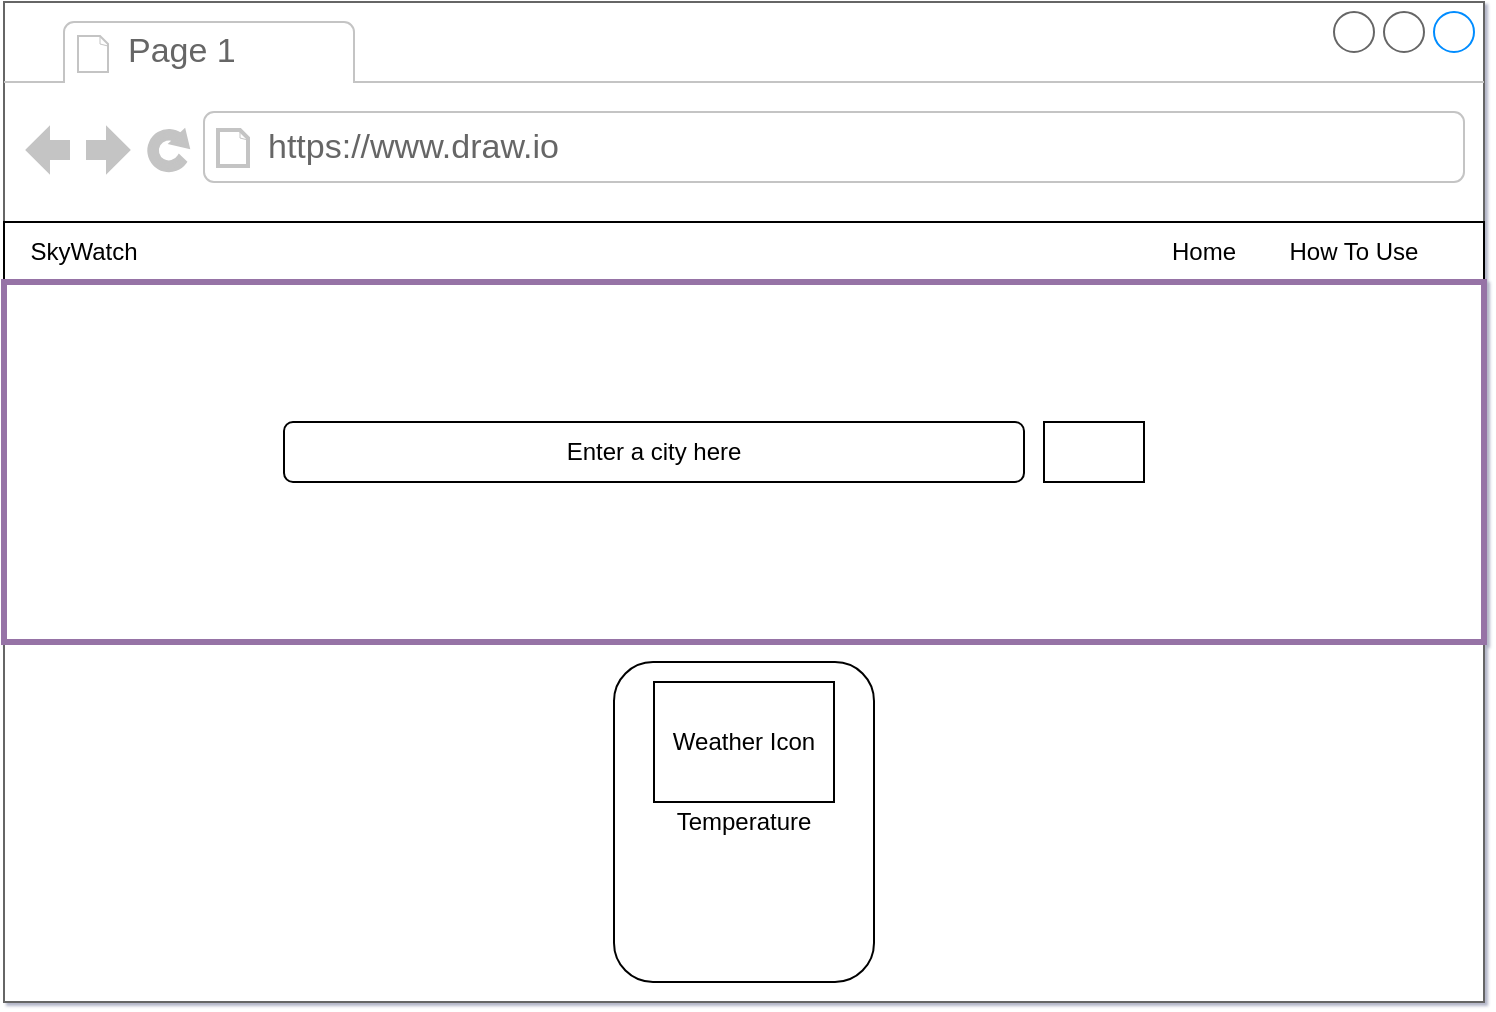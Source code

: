 <mxfile version="13.5.8" type="github">
  <diagram id="4gmifbBsw1wVdD3g1SvQ" name="Landing-Page">
    <mxGraphModel dx="1122" dy="763" grid="1" gridSize="10" guides="1" tooltips="1" connect="1" arrows="1" fold="1" page="1" pageScale="1" pageWidth="850" pageHeight="1100" math="0" shadow="1">
      <root>
        <mxCell id="0" />
        <mxCell id="1" parent="0" />
        <mxCell id="kOIh05Z3Fd0eMTUpWkOt-1" value="" style="strokeWidth=1;shadow=0;dashed=0;align=center;html=1;shape=mxgraph.mockup.containers.browserWindow;rSize=0;strokeColor=#666666;strokeColor2=#008cff;strokeColor3=#c4c4c4;mainText=,;recursiveResize=0;" vertex="1" parent="1">
          <mxGeometry x="70" y="80" width="740" height="500" as="geometry" />
        </mxCell>
        <mxCell id="kOIh05Z3Fd0eMTUpWkOt-2" value="Page 1" style="strokeWidth=1;shadow=0;dashed=0;align=center;html=1;shape=mxgraph.mockup.containers.anchor;fontSize=17;fontColor=#666666;align=left;" vertex="1" parent="kOIh05Z3Fd0eMTUpWkOt-1">
          <mxGeometry x="60" y="12" width="110" height="26" as="geometry" />
        </mxCell>
        <mxCell id="kOIh05Z3Fd0eMTUpWkOt-3" value="https://www.draw.io" style="strokeWidth=1;shadow=0;dashed=0;align=center;html=1;shape=mxgraph.mockup.containers.anchor;rSize=0;fontSize=17;fontColor=#666666;align=left;" vertex="1" parent="kOIh05Z3Fd0eMTUpWkOt-1">
          <mxGeometry x="130" y="60" width="250" height="26" as="geometry" />
        </mxCell>
        <mxCell id="kOIh05Z3Fd0eMTUpWkOt-4" value="" style="rounded=0;whiteSpace=wrap;html=1;" vertex="1" parent="kOIh05Z3Fd0eMTUpWkOt-1">
          <mxGeometry y="110" width="740" height="30" as="geometry" />
        </mxCell>
        <mxCell id="kOIh05Z3Fd0eMTUpWkOt-5" value="SkyWatch" style="text;html=1;strokeColor=none;fillColor=none;align=center;verticalAlign=middle;whiteSpace=wrap;rounded=0;" vertex="1" parent="kOIh05Z3Fd0eMTUpWkOt-1">
          <mxGeometry x="10" y="115" width="60" height="20" as="geometry" />
        </mxCell>
        <mxCell id="kOIh05Z3Fd0eMTUpWkOt-6" value="Home" style="text;html=1;strokeColor=none;fillColor=none;align=center;verticalAlign=middle;whiteSpace=wrap;rounded=0;" vertex="1" parent="kOIh05Z3Fd0eMTUpWkOt-1">
          <mxGeometry x="580" y="115" width="40" height="20" as="geometry" />
        </mxCell>
        <mxCell id="kOIh05Z3Fd0eMTUpWkOt-7" value="How To Use" style="text;html=1;strokeColor=none;fillColor=none;align=center;verticalAlign=middle;whiteSpace=wrap;rounded=0;" vertex="1" parent="kOIh05Z3Fd0eMTUpWkOt-1">
          <mxGeometry x="630" y="115" width="90" height="20" as="geometry" />
        </mxCell>
        <mxCell id="kOIh05Z3Fd0eMTUpWkOt-9" value="" style="rounded=0;whiteSpace=wrap;html=1;strokeColor=#9673a6;fillColor=none;strokeWidth=3;" vertex="1" parent="kOIh05Z3Fd0eMTUpWkOt-1">
          <mxGeometry y="140" width="740" height="180" as="geometry" />
        </mxCell>
        <mxCell id="kOIh05Z3Fd0eMTUpWkOt-10" value="Enter a city here" style="rounded=1;whiteSpace=wrap;html=1;strokeWidth=1;fillColor=none;" vertex="1" parent="kOIh05Z3Fd0eMTUpWkOt-1">
          <mxGeometry x="140" y="210" width="370" height="30" as="geometry" />
        </mxCell>
        <mxCell id="kOIh05Z3Fd0eMTUpWkOt-11" value="" style="rounded=0;whiteSpace=wrap;html=1;strokeWidth=1;fillColor=none;" vertex="1" parent="kOIh05Z3Fd0eMTUpWkOt-1">
          <mxGeometry x="520" y="210" width="50" height="30" as="geometry" />
        </mxCell>
        <mxCell id="kOIh05Z3Fd0eMTUpWkOt-13" value="Temperature" style="rounded=1;whiteSpace=wrap;html=1;strokeWidth=1;fillColor=none;" vertex="1" parent="kOIh05Z3Fd0eMTUpWkOt-1">
          <mxGeometry x="305" y="330" width="130" height="160" as="geometry" />
        </mxCell>
        <mxCell id="kOIh05Z3Fd0eMTUpWkOt-14" value="Weather Icon" style="rounded=0;whiteSpace=wrap;html=1;strokeWidth=1;fillColor=none;" vertex="1" parent="kOIh05Z3Fd0eMTUpWkOt-1">
          <mxGeometry x="325" y="340" width="90" height="60" as="geometry" />
        </mxCell>
      </root>
    </mxGraphModel>
  </diagram>
</mxfile>
